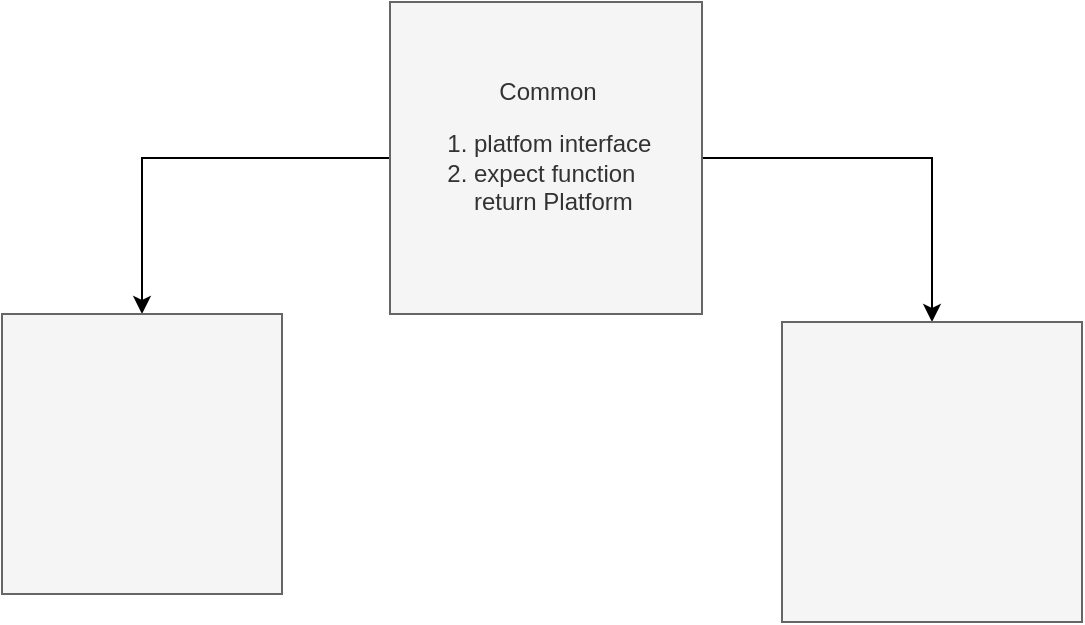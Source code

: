 <mxfile version="24.1.0" type="github">
  <diagram name="Page-1" id="mBJXsnvCatKVE2TKUrdj">
    <mxGraphModel dx="954" dy="640" grid="1" gridSize="10" guides="1" tooltips="1" connect="1" arrows="1" fold="1" page="1" pageScale="1" pageWidth="827" pageHeight="1169" math="0" shadow="0">
      <root>
        <mxCell id="0" />
        <mxCell id="1" parent="0" />
        <mxCell id="mY5hwbbiTBno88140wNC-4" style="edgeStyle=orthogonalEdgeStyle;rounded=0;orthogonalLoop=1;jettySize=auto;html=1;exitX=1;exitY=0.5;exitDx=0;exitDy=0;" edge="1" parent="1" source="mY5hwbbiTBno88140wNC-1" target="mY5hwbbiTBno88140wNC-3">
          <mxGeometry relative="1" as="geometry" />
        </mxCell>
        <mxCell id="mY5hwbbiTBno88140wNC-5" style="edgeStyle=orthogonalEdgeStyle;rounded=0;orthogonalLoop=1;jettySize=auto;html=1;exitX=0;exitY=0.5;exitDx=0;exitDy=0;entryX=0.5;entryY=0;entryDx=0;entryDy=0;" edge="1" parent="1" source="mY5hwbbiTBno88140wNC-1" target="mY5hwbbiTBno88140wNC-2">
          <mxGeometry relative="1" as="geometry" />
        </mxCell>
        <mxCell id="mY5hwbbiTBno88140wNC-6" style="edgeStyle=orthogonalEdgeStyle;rounded=0;orthogonalLoop=1;jettySize=auto;html=1;exitX=1;exitY=0.5;exitDx=0;exitDy=0;" edge="1" parent="1" source="mY5hwbbiTBno88140wNC-1">
          <mxGeometry relative="1" as="geometry">
            <mxPoint x="490" y="110" as="targetPoint" />
          </mxGeometry>
        </mxCell>
        <mxCell id="mY5hwbbiTBno88140wNC-1" value="&lt;div style=&quot;text-align: center;&quot;&gt;Common&lt;/div&gt;&lt;div style=&quot;&quot;&gt;&lt;ol&gt;&lt;li&gt;platfom interface&lt;/li&gt;&lt;li&gt;expect function return Platform&lt;/li&gt;&lt;/ol&gt;&lt;/div&gt;" style="whiteSpace=wrap;html=1;aspect=fixed;align=left;fillColor=#f5f5f5;fontColor=#333333;strokeColor=#666666;" vertex="1" parent="1">
          <mxGeometry x="344" y="40" width="156" height="156" as="geometry" />
        </mxCell>
        <mxCell id="mY5hwbbiTBno88140wNC-2" value="" style="whiteSpace=wrap;html=1;aspect=fixed;fillColor=#f5f5f5;strokeColor=#666666;fontColor=#333333;" vertex="1" parent="1">
          <mxGeometry x="150" y="196" width="140" height="140" as="geometry" />
        </mxCell>
        <mxCell id="mY5hwbbiTBno88140wNC-3" value="" style="whiteSpace=wrap;html=1;aspect=fixed;fillColor=#f5f5f5;fontColor=#333333;strokeColor=#666666;" vertex="1" parent="1">
          <mxGeometry x="540" y="200" width="150" height="150" as="geometry" />
        </mxCell>
      </root>
    </mxGraphModel>
  </diagram>
</mxfile>
